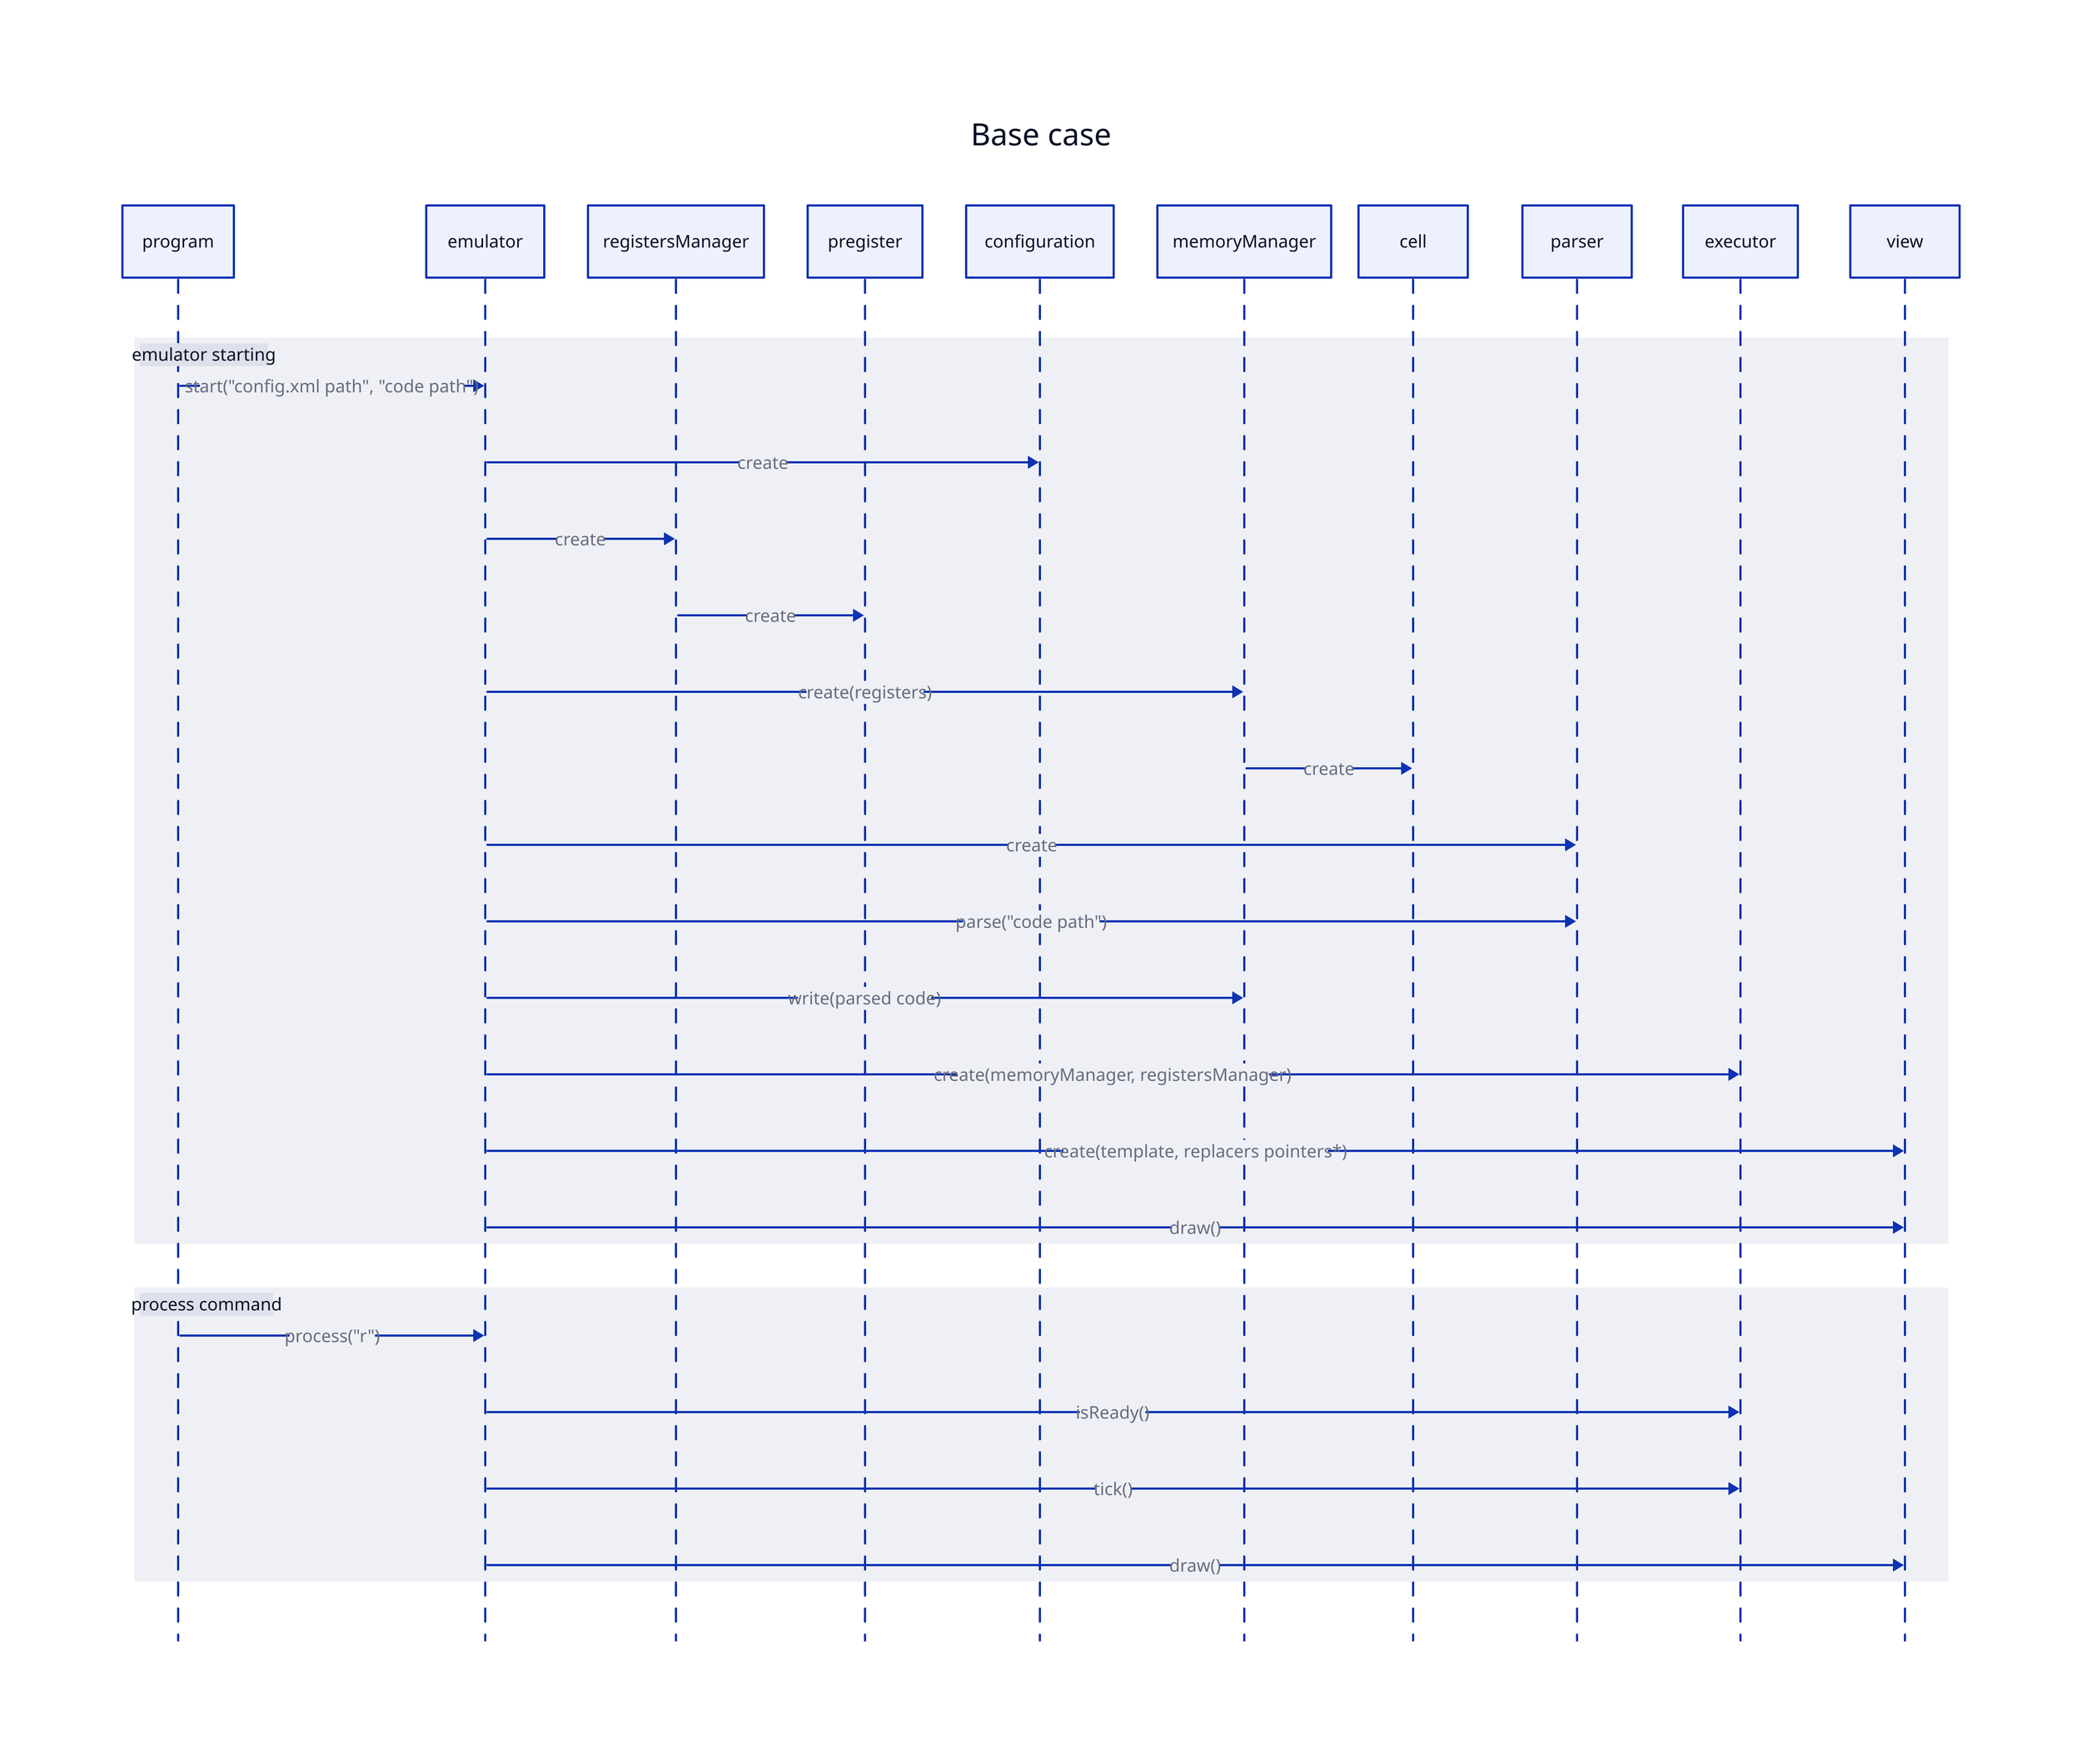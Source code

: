 direction: right
base: Base case{
	shape: sequence_diagram
	program
	emulator
	registersManager
	pregister
	configuration
	memoryManager
	cell
	parser
	executor
	view
	emulator starting: {
		program -> emulator: start("config.xml path", "code path")
		emulator -> configuration: create
		emulator -> registersManager: create
		registersManager -> pregister: create
		emulator -> memoryManager: create(registers)
		memoryManager -> cell: create
		emulator -> parser: create
		emulator -> parser: parse("code path")
		emulator -> memoryManager: write(parsed code)
		emulator -> executor: create(memoryManager, registersManager)
		emulator -> view: create(template, replacers pointers*)
		emulator -> view: draw()
	}
	process command: {
		program -> emulator: process("r")
		emulator -> executor: isReady()
		emulator -> executor: tick()
		emulator -> view: draw()
	}
}
